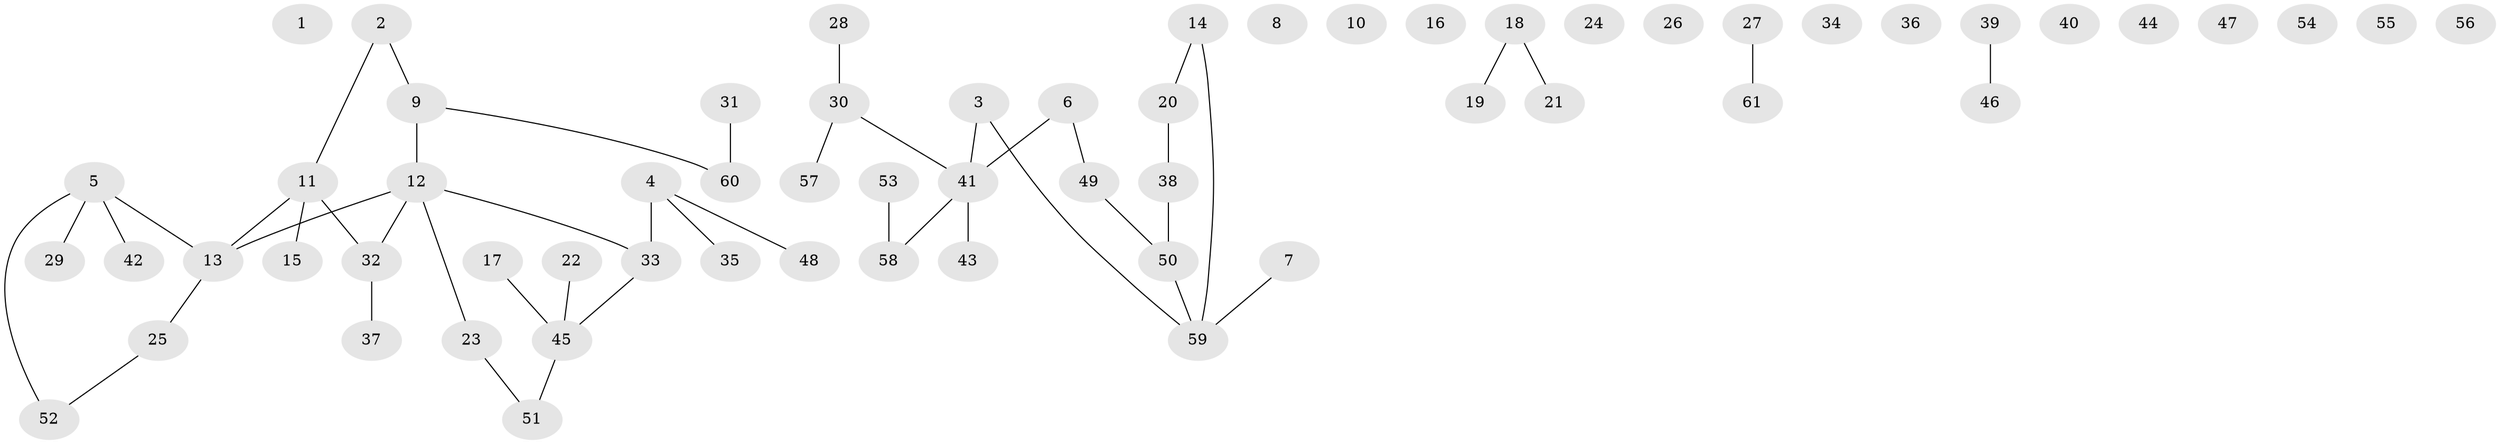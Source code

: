 // coarse degree distribution, {3: 0.1875, 5: 0.0625, 2: 0.3125, 1: 0.375, 4: 0.0625}
// Generated by graph-tools (version 1.1) at 2025/35/03/04/25 23:35:50]
// undirected, 61 vertices, 48 edges
graph export_dot {
  node [color=gray90,style=filled];
  1;
  2;
  3;
  4;
  5;
  6;
  7;
  8;
  9;
  10;
  11;
  12;
  13;
  14;
  15;
  16;
  17;
  18;
  19;
  20;
  21;
  22;
  23;
  24;
  25;
  26;
  27;
  28;
  29;
  30;
  31;
  32;
  33;
  34;
  35;
  36;
  37;
  38;
  39;
  40;
  41;
  42;
  43;
  44;
  45;
  46;
  47;
  48;
  49;
  50;
  51;
  52;
  53;
  54;
  55;
  56;
  57;
  58;
  59;
  60;
  61;
  2 -- 9;
  2 -- 11;
  3 -- 41;
  3 -- 59;
  4 -- 33;
  4 -- 35;
  4 -- 48;
  5 -- 13;
  5 -- 29;
  5 -- 42;
  5 -- 52;
  6 -- 41;
  6 -- 49;
  7 -- 59;
  9 -- 12;
  9 -- 60;
  11 -- 13;
  11 -- 15;
  11 -- 32;
  12 -- 13;
  12 -- 23;
  12 -- 32;
  12 -- 33;
  13 -- 25;
  14 -- 20;
  14 -- 59;
  17 -- 45;
  18 -- 19;
  18 -- 21;
  20 -- 38;
  22 -- 45;
  23 -- 51;
  25 -- 52;
  27 -- 61;
  28 -- 30;
  30 -- 41;
  30 -- 57;
  31 -- 60;
  32 -- 37;
  33 -- 45;
  38 -- 50;
  39 -- 46;
  41 -- 43;
  41 -- 58;
  45 -- 51;
  49 -- 50;
  50 -- 59;
  53 -- 58;
}
